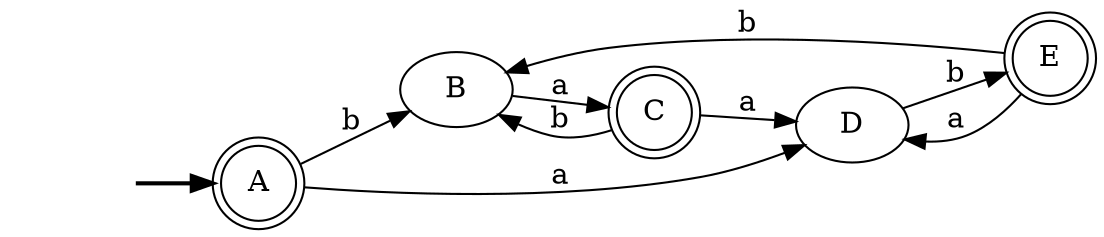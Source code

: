 digraph {
	fake [style=invisible]
	B
	C [shape=doublecircle]
	D
	A [root=true shape=doublecircle]
	E [shape=doublecircle]
	fake -> A [style=bold]
	C -> D [label=a]
	C -> B [label=b]
	B -> C [label=a]
	E -> B [label=b]
	E -> D [label=a]
	A -> B [label=b]
	D -> E [label=b]
	A -> D [label=a]
	rankdir=LR
}
